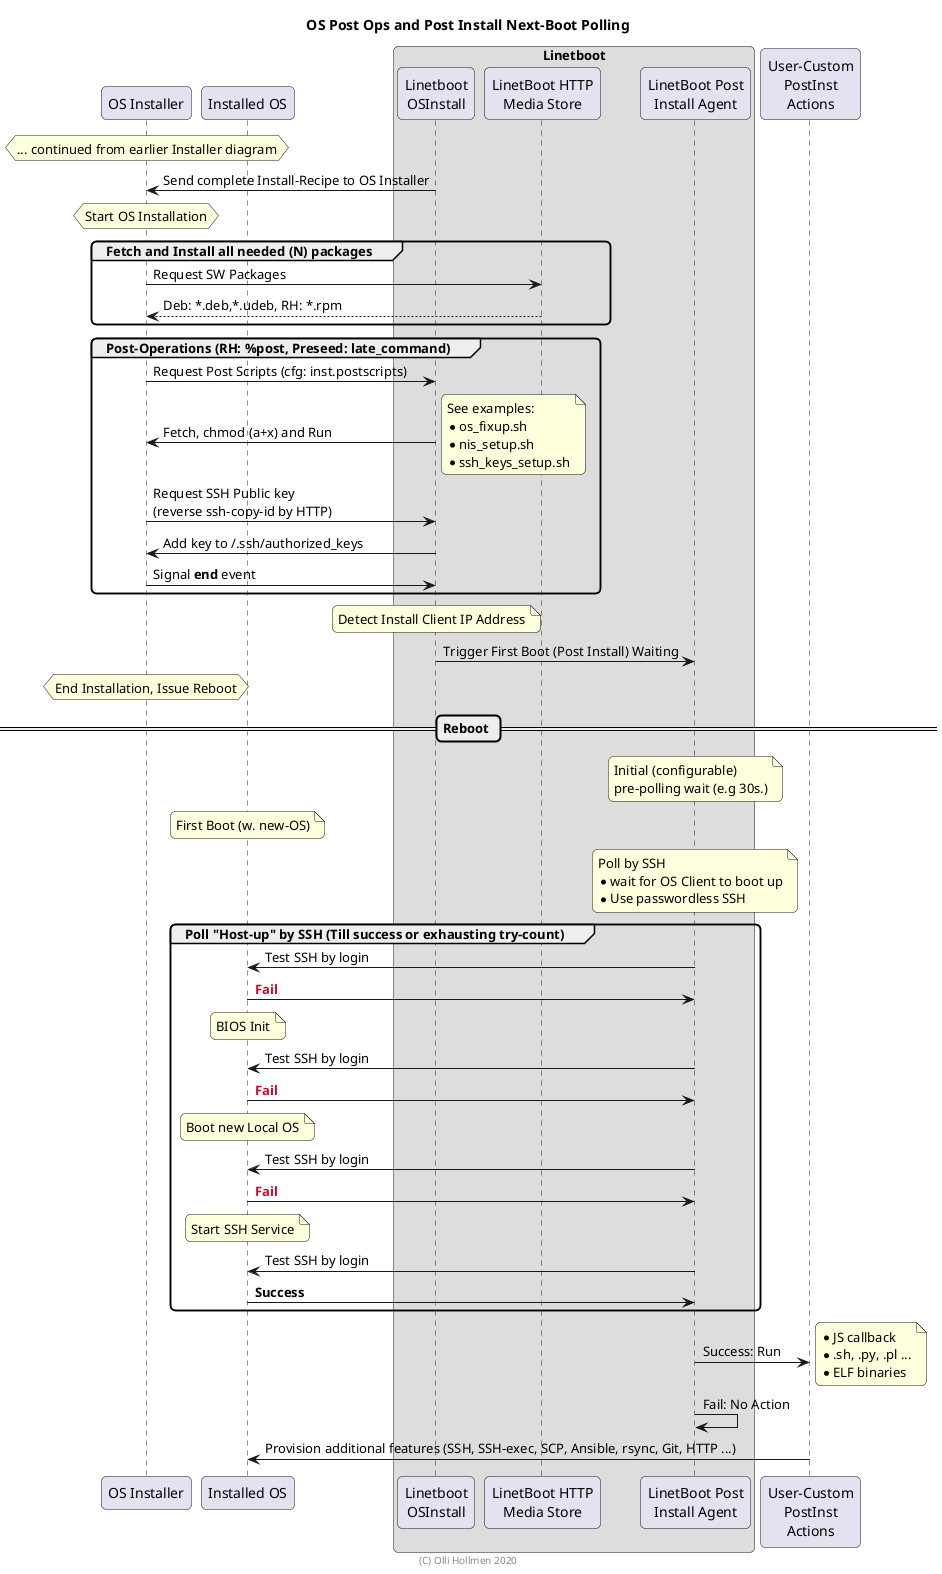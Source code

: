 @startuml
skinparam roundcorner 10
title OS Post Ops and Post Install Next-Boot Polling

participant "OS Installer" as Client
participant "Installed OS" as OSClient
box "Linetboot"
' Works w. almost any plantuml element <img linux.png>
participant "Linetboot\nOSInstall" as HTTP

'participant "Parameter Creation" as Para
'participant "Tmpl Store" as TS
'participant "Tmpl Engine" as TE

participant "LinetBoot HTTP\nMedia Store" as media
participant "LinetBoot Post\nInstall Agent" as pi

end box

participant "User-Custom\nPostInst\nActions" as exec


hnote over Client: ... continued from earlier Installer diagram

Client <- HTTP: Send complete Install-Recipe to OS Installer

hnote over Client: Start OS Installation

'Client -> media: Request Install packages
'Client <- media: Fetch and Install

group Fetch and Install all needed (N) packages
Client -> media: Request SW Packages
' HTTP <-> media
Client <-- media: Deb: *.deb,*.udeb, RH: *.rpm
end

' hnote over Client: Post-Operations\n(RH: **%post**, Preseed: **late_command**)

group Post-Operations (RH: **%post**, Preseed: **late_command**)
Client -> HTTP: Request Post Scripts (cfg: inst.postscripts)
Client <- HTTP: Fetch, chmod (a+x) and Run
' Place here for better graphics alignment (even if logically belongs to Request ...)
note right: See examples:\n*os_fixup.sh\n*nis_setup.sh\n*ssh_keys_setup.sh

Client -> HTTP: Request SSH Public key\n(reverse ssh-copy-id by HTTP)
Client <- HTTP: Add key to ~/.ssh/authorized_keys

Client -> HTTP: Signal **end** event

end

note over HTTP: Detect Install Client IP Address
HTTP -> pi: Trigger First Boot (Post Install) Waiting

hnote over Client: End Installation, Issue Reboot

== Reboot ==

' NOTE: groups can only be nested, not intersected
' group BOOT
note over pi: Initial (configurable)\npre-polling wait (e.g 30s.)
note over OSClient: First Boot (w. new-OS)
note over pi: Poll by SSH\n* wait for OS Client to boot up\n* Use passwordless SSH
' Also: note right
'hnote 
'poll by SSH
'wait for OS Client to boot up
'passwordless SSH
'end note

group Poll "Host-up" by SSH (Till success or exhausting try-count)

OSClient <- pi: Test SSH by login
OSClient -> pi: <color:#C60C30>**Fail**</color>

note over OSClient: BIOS Init

OSClient <- pi: Test SSH by login
OSClient -> pi: <color:#C60C30>**Fail**</color>

note over OSClient:Boot new Local OS

OSClient <- pi: Test SSH by login
OSClient -> pi: <color:#C60C30>**Fail**</color>

note over OSClient:Start SSH Service

OSClient <- pi: Test SSH by login
OSClient -> pi: **Success**

end
' BOOT
'end


pi -> exec: Success: Run
note right: * JS callback\n* .sh, .py, .pl ...\n* ELF binaries
pi -> pi: Fail: No Action


exec -> OSClient: Provision additional features (SSH, SSH-exec, SCP, Ansible, rsync, Git, HTTP ...)



footer (C) Olli Hollmen 2020
@enduml
